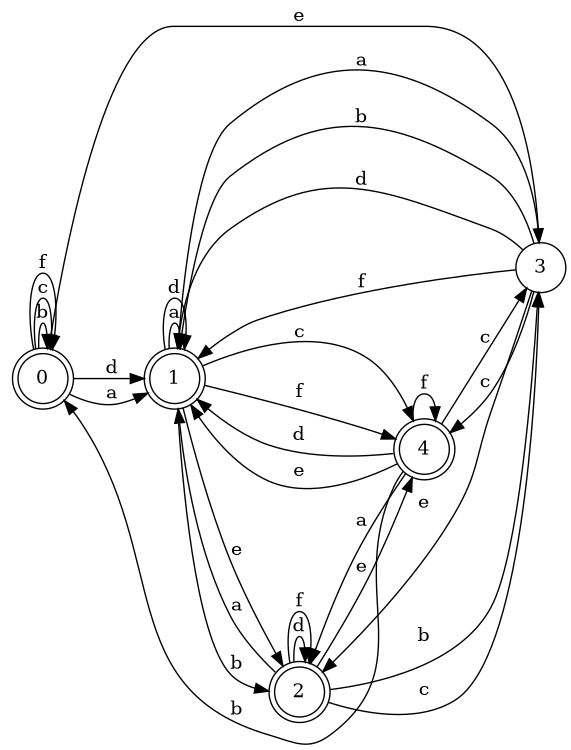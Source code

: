 digraph n4_9 {
__start0 [label="" shape="none"];

rankdir=LR;
size="8,5";

s0 [style="rounded,filled", color="black", fillcolor="white" shape="doublecircle", label="0"];
s1 [style="rounded,filled", color="black", fillcolor="white" shape="doublecircle", label="1"];
s2 [style="rounded,filled", color="black", fillcolor="white" shape="doublecircle", label="2"];
s3 [style="filled", color="black", fillcolor="white" shape="circle", label="3"];
s4 [style="rounded,filled", color="black", fillcolor="white" shape="doublecircle", label="4"];
s0 -> s1 [label="a"];
s0 -> s0 [label="b"];
s0 -> s0 [label="c"];
s0 -> s1 [label="d"];
s0 -> s3 [label="e"];
s0 -> s0 [label="f"];
s1 -> s1 [label="a"];
s1 -> s2 [label="b"];
s1 -> s4 [label="c"];
s1 -> s1 [label="d"];
s1 -> s2 [label="e"];
s1 -> s4 [label="f"];
s2 -> s1 [label="a"];
s2 -> s3 [label="b"];
s2 -> s3 [label="c"];
s2 -> s2 [label="d"];
s2 -> s4 [label="e"];
s2 -> s2 [label="f"];
s3 -> s1 [label="a"];
s3 -> s1 [label="b"];
s3 -> s4 [label="c"];
s3 -> s1 [label="d"];
s3 -> s2 [label="e"];
s3 -> s1 [label="f"];
s4 -> s2 [label="a"];
s4 -> s0 [label="b"];
s4 -> s3 [label="c"];
s4 -> s1 [label="d"];
s4 -> s1 [label="e"];
s4 -> s4 [label="f"];

}